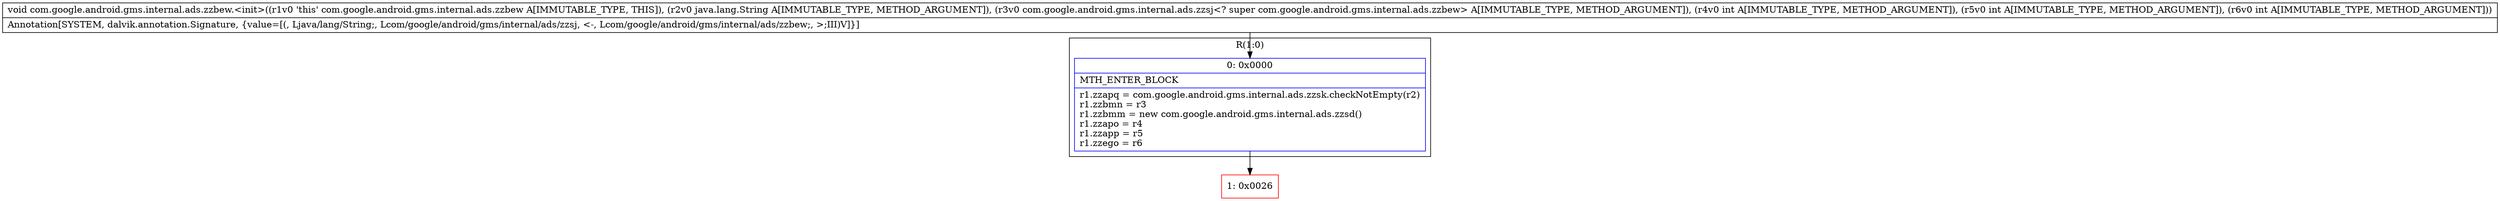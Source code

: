 digraph "CFG forcom.google.android.gms.internal.ads.zzbew.\<init\>(Ljava\/lang\/String;Lcom\/google\/android\/gms\/internal\/ads\/zzsj;III)V" {
subgraph cluster_Region_443467679 {
label = "R(1:0)";
node [shape=record,color=blue];
Node_0 [shape=record,label="{0\:\ 0x0000|MTH_ENTER_BLOCK\l|r1.zzapq = com.google.android.gms.internal.ads.zzsk.checkNotEmpty(r2)\lr1.zzbmn = r3\lr1.zzbmm = new com.google.android.gms.internal.ads.zzsd()\lr1.zzapo = r4\lr1.zzapp = r5\lr1.zzego = r6\l}"];
}
Node_1 [shape=record,color=red,label="{1\:\ 0x0026}"];
MethodNode[shape=record,label="{void com.google.android.gms.internal.ads.zzbew.\<init\>((r1v0 'this' com.google.android.gms.internal.ads.zzbew A[IMMUTABLE_TYPE, THIS]), (r2v0 java.lang.String A[IMMUTABLE_TYPE, METHOD_ARGUMENT]), (r3v0 com.google.android.gms.internal.ads.zzsj\<? super com.google.android.gms.internal.ads.zzbew\> A[IMMUTABLE_TYPE, METHOD_ARGUMENT]), (r4v0 int A[IMMUTABLE_TYPE, METHOD_ARGUMENT]), (r5v0 int A[IMMUTABLE_TYPE, METHOD_ARGUMENT]), (r6v0 int A[IMMUTABLE_TYPE, METHOD_ARGUMENT]))  | Annotation[SYSTEM, dalvik.annotation.Signature, \{value=[(, Ljava\/lang\/String;, Lcom\/google\/android\/gms\/internal\/ads\/zzsj, \<\-, Lcom\/google\/android\/gms\/internal\/ads\/zzbew;, \>;III)V]\}]\l}"];
MethodNode -> Node_0;
Node_0 -> Node_1;
}

